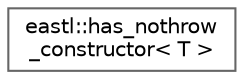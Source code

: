 digraph "类继承关系图"
{
 // LATEX_PDF_SIZE
  bgcolor="transparent";
  edge [fontname=Helvetica,fontsize=10,labelfontname=Helvetica,labelfontsize=10];
  node [fontname=Helvetica,fontsize=10,shape=box,height=0.2,width=0.4];
  rankdir="LR";
  Node0 [id="Node000000",label="eastl::has_nothrow\l_constructor\< T \>",height=0.2,width=0.4,color="grey40", fillcolor="white", style="filled",URL="$structeastl_1_1has__nothrow__constructor.html",tooltip=" "];
}
